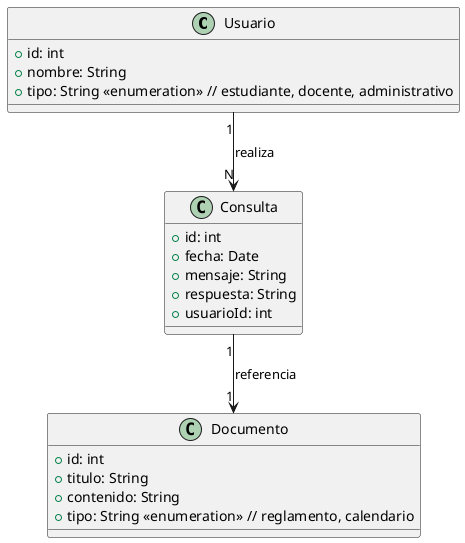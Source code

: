 @startuml

class Usuario {
    +id: int
    +nombre: String
    +tipo: String <<enumeration>> // estudiante, docente, administrativo
}

class Consulta {
    +id: int
    +fecha: Date
    +mensaje: String
    +respuesta: String
    +usuarioId: int
}

class Documento {
    +id: int
    +titulo: String
    +contenido: String
    +tipo: String <<enumeration>> // reglamento, calendario
}

Usuario "1" --> "N" Consulta : realiza
Consulta "1" --> "1" Documento : referencia

@enduml
